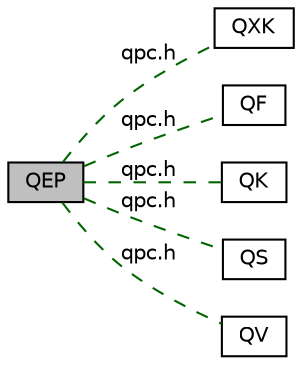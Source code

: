 digraph "QEP"
{
  edge [fontname="Helvetica",fontsize="10",labelfontname="Helvetica",labelfontsize="10"];
  node [fontname="Helvetica",fontsize="10",shape=box];
  rankdir=LR;
  Node1 [label="QEP",height=0.2,width=0.4,color="black", fillcolor="grey75", style="filled", fontcolor="black",tooltip="Hierarchical Event Processor."];
  Node5 [label="QXK",height=0.2,width=0.4,color="black", fillcolor="white", style="filled",URL="$group__qxk.html",tooltip="Preemptive Dual-Mode (Run-to-Completion/Blocking) RTOS Kernel."];
  Node2 [label="QF",height=0.2,width=0.4,color="black", fillcolor="white", style="filled",URL="$group__qf.html",tooltip="Active Object (Actor) Framework."];
  Node4 [label="QK",height=0.2,width=0.4,color="black", fillcolor="white", style="filled",URL="$group__qk.html",tooltip="Preemptive Run-To-Completion (Non-Blocking) Kernel."];
  Node6 [label="QS",height=0.2,width=0.4,color="black", fillcolor="white", style="filled",URL="$group__qs.html",tooltip="Software Tracing Instrumentation."];
  Node3 [label="QV",height=0.2,width=0.4,color="black", fillcolor="white", style="filled",URL="$group__qv.html",tooltip="Cooperative Kernel."];
  Node1->Node2 [shape=plaintext, label="qpc.h", color="darkgreen", dir="none", style="dashed"];
  Node1->Node3 [shape=plaintext, label="qpc.h", color="darkgreen", dir="none", style="dashed"];
  Node1->Node4 [shape=plaintext, label="qpc.h", color="darkgreen", dir="none", style="dashed"];
  Node1->Node5 [shape=plaintext, label="qpc.h", color="darkgreen", dir="none", style="dashed"];
  Node1->Node6 [shape=plaintext, label="qpc.h", color="darkgreen", dir="none", style="dashed"];
}
